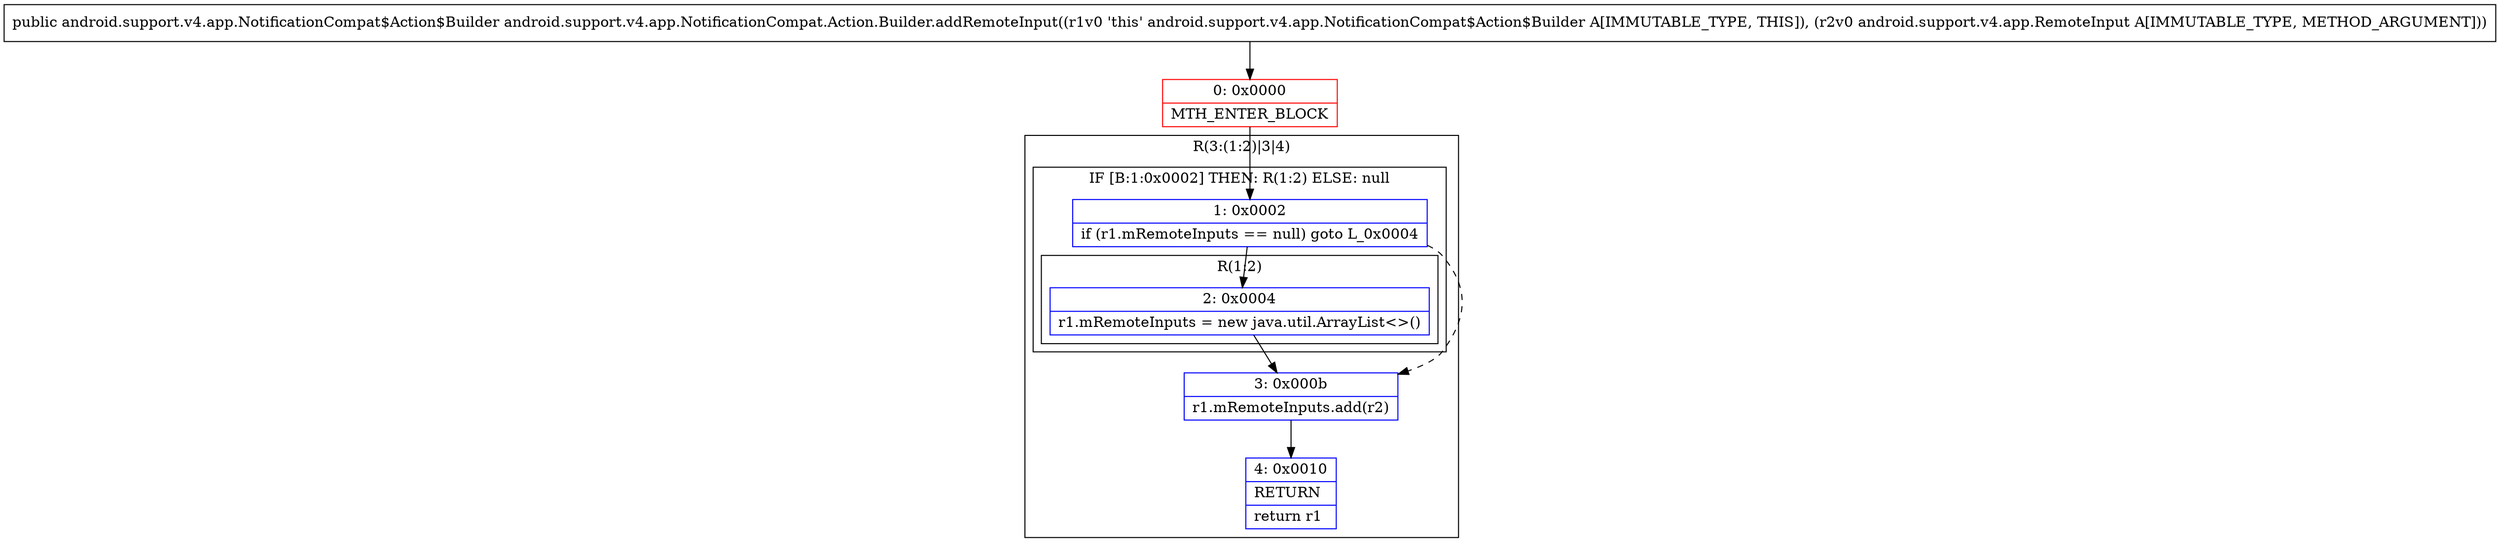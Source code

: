 digraph "CFG forandroid.support.v4.app.NotificationCompat.Action.Builder.addRemoteInput(Landroid\/support\/v4\/app\/RemoteInput;)Landroid\/support\/v4\/app\/NotificationCompat$Action$Builder;" {
subgraph cluster_Region_1745506101 {
label = "R(3:(1:2)|3|4)";
node [shape=record,color=blue];
subgraph cluster_IfRegion_1951232989 {
label = "IF [B:1:0x0002] THEN: R(1:2) ELSE: null";
node [shape=record,color=blue];
Node_1 [shape=record,label="{1\:\ 0x0002|if (r1.mRemoteInputs == null) goto L_0x0004\l}"];
subgraph cluster_Region_1219880528 {
label = "R(1:2)";
node [shape=record,color=blue];
Node_2 [shape=record,label="{2\:\ 0x0004|r1.mRemoteInputs = new java.util.ArrayList\<\>()\l}"];
}
}
Node_3 [shape=record,label="{3\:\ 0x000b|r1.mRemoteInputs.add(r2)\l}"];
Node_4 [shape=record,label="{4\:\ 0x0010|RETURN\l|return r1\l}"];
}
Node_0 [shape=record,color=red,label="{0\:\ 0x0000|MTH_ENTER_BLOCK\l}"];
MethodNode[shape=record,label="{public android.support.v4.app.NotificationCompat$Action$Builder android.support.v4.app.NotificationCompat.Action.Builder.addRemoteInput((r1v0 'this' android.support.v4.app.NotificationCompat$Action$Builder A[IMMUTABLE_TYPE, THIS]), (r2v0 android.support.v4.app.RemoteInput A[IMMUTABLE_TYPE, METHOD_ARGUMENT])) }"];
MethodNode -> Node_0;
Node_1 -> Node_2;
Node_1 -> Node_3[style=dashed];
Node_2 -> Node_3;
Node_3 -> Node_4;
Node_0 -> Node_1;
}

